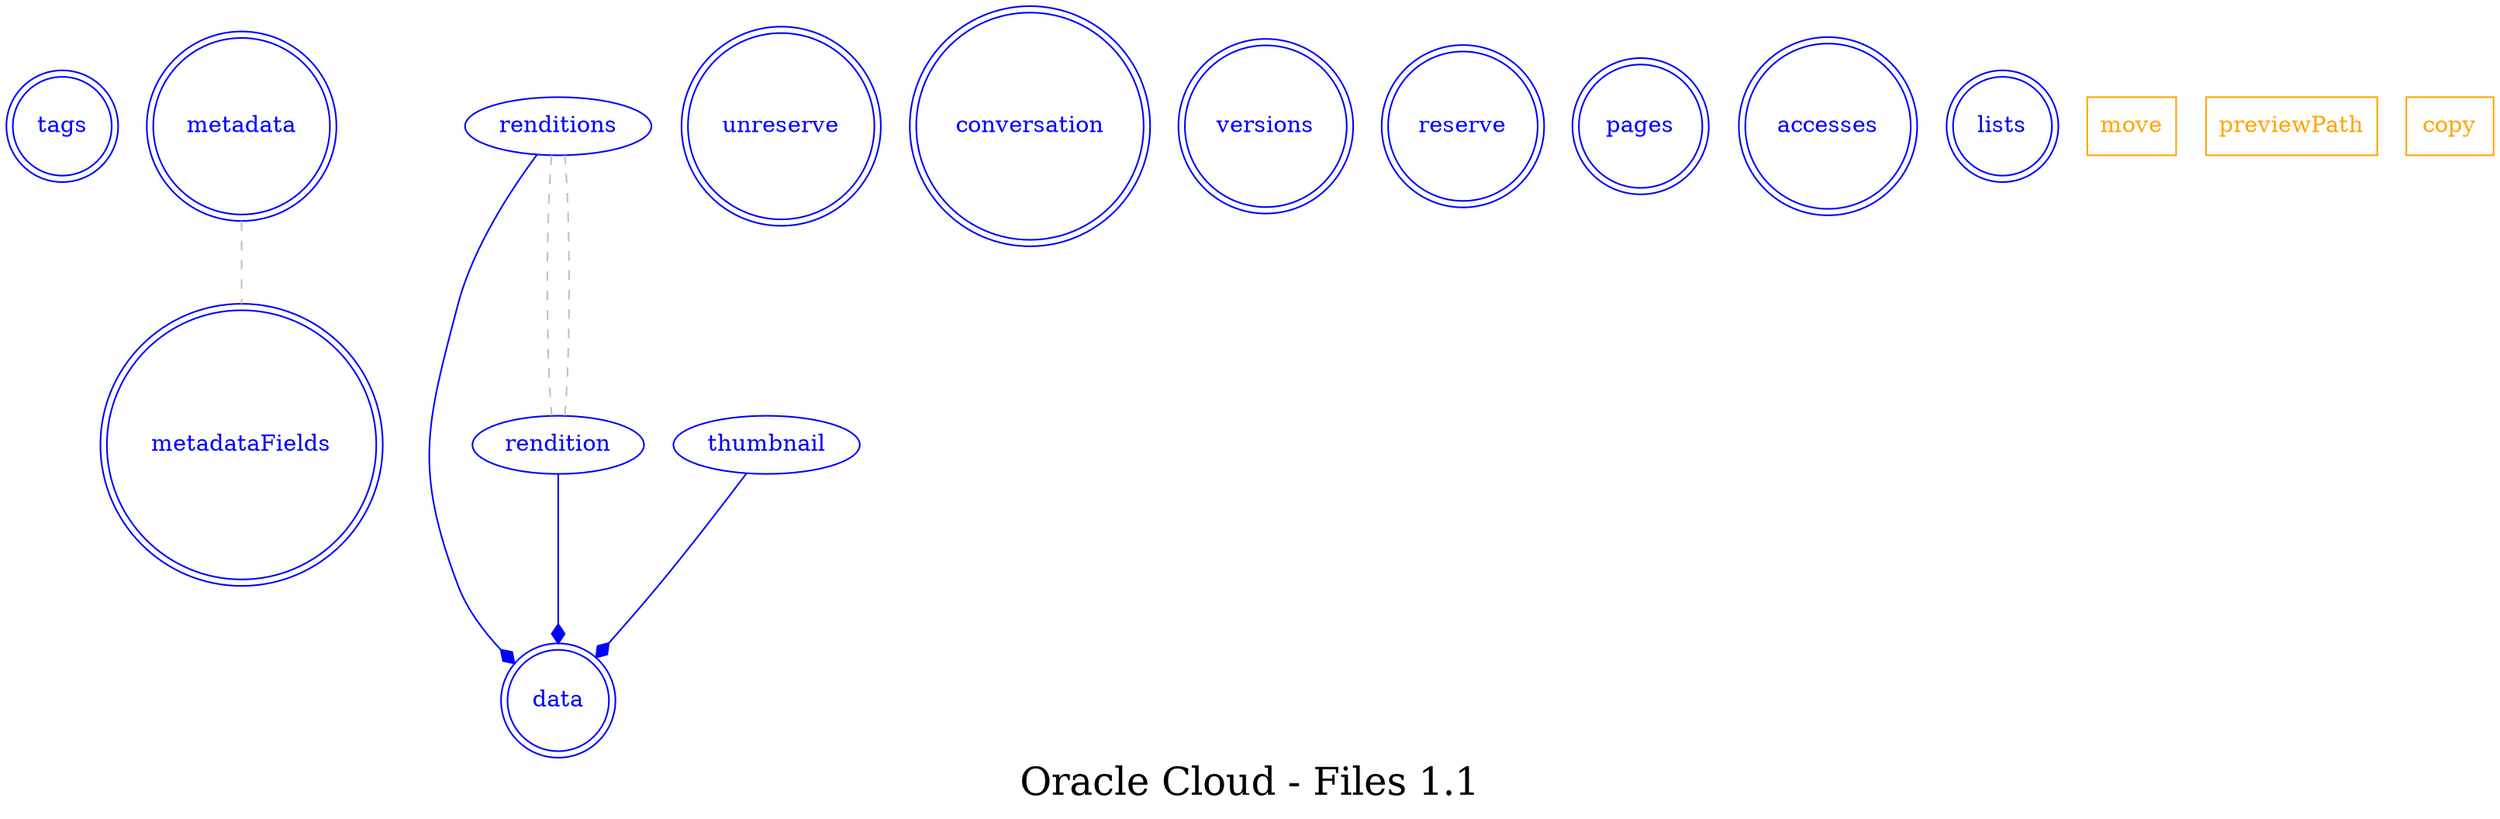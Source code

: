 digraph LexiconGraph {
graph[label="Oracle Cloud - Files 1.1", fontsize=24]
splines=true
"tags" [color=blue, fontcolor=blue, shape=doublecircle]
"metadata" [color=blue, fontcolor=blue, shape=doublecircle]
"data" [color=blue, fontcolor=blue, shape=doublecircle]
"metadataFields" [color=blue, fontcolor=blue, shape=doublecircle]
"unreserve" [color=blue, fontcolor=blue, shape=doublecircle]
"conversation" [color=blue, fontcolor=blue, shape=doublecircle]
"versions" [color=blue, fontcolor=blue, shape=doublecircle]
"reserve" [color=blue, fontcolor=blue, shape=doublecircle]
"pages" [color=blue, fontcolor=blue, shape=doublecircle]
"accesses" [color=blue, fontcolor=blue, shape=doublecircle]
"lists" [color=blue, fontcolor=blue, shape=doublecircle]
"renditions" -> "data" [color=blue, fontcolor=blue, arrowhead=diamond, arrowtail=none]
"renditions" [color=blue, fontcolor=blue, shape=ellipse]
"rendition" -> "renditions" [color=grey, fontcolor=grey, arrowhead=none, arrowtail=none, style=dashed]
"thumbnail" -> "data" [color=blue, fontcolor=blue, arrowhead=diamond, arrowtail=none]
"thumbnail" [color=blue, fontcolor=blue, shape=ellipse]
"rendition" -> "data" [color=blue, fontcolor=blue, arrowhead=diamond, arrowtail=none]
"rendition" [color=blue, fontcolor=blue, shape=ellipse]
"renditions" -> "rendition" [color=grey, fontcolor=grey, arrowhead=none, arrowtail=none, style=dashed]
"move" [color=orange, fontcolor=orange, shape=box]
"metadata" -> "metadataFields" [color=grey, fontcolor=grey, arrowhead=none, arrowtail=none, style=dashed]
"previewPath" [color=orange, fontcolor=orange, shape=box]
"copy" [color=orange, fontcolor=orange, shape=box]
}
